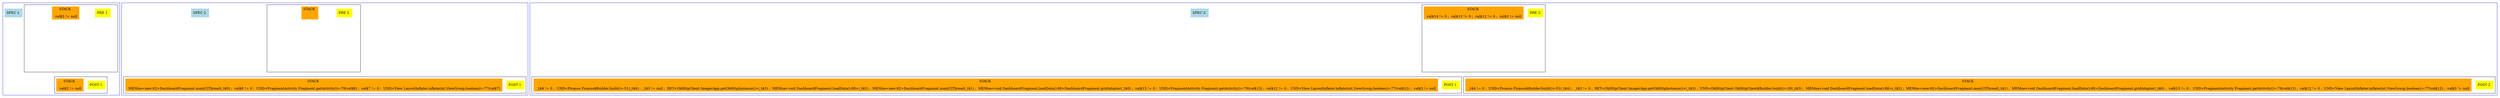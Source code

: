 #### Dotty version:  ####



digraph main { 
node [shape=box]; 

 compound = true; 

 subgraph cluster_1655 { color=blue 

 state1656L0 [label="SPEC 1 ",  style=filled, color= lightblue]

 subgraph cluster_prop_2 { color=black 

 PRE1659L0 [label="PRE 1 ",  style=filled, color= yellow]
subgraph {
 node [shape=box]; 
 state_pi_2 [label="STACK \n\n val$2 != null" color=orange style=filled]
  inv_11 [style=invis]
  inv_111 [style=invis]
  inv_1111 [style=invis]
  inv_12 [style=invis]
  inv_122 [style=invis]
  inv_1222 [style=invis]
  inv_13 [style=invis]
  inv_133 [style=invis]
  inv_1333 [style=invis]
  inv_14 [style=invis]
  inv_144 [style=invis]
  inv_1444 [style=invis]
  state_pi_2 -> inv_11 [style=invis]
  inv_11 -> inv_111 [style=invis]
  inv_111 -> inv_1111 [style=invis]
  state_pi_2 -> inv_12 [style=invis]
  inv_12 -> inv_122 [style=invis]
  inv_122 -> inv_1222 [style=invis]
  state_pi_2 -> inv_13 [style=invis]
  inv_13 -> inv_133 [style=invis]
  inv_133 -> inv_1333 [style=invis]
  state_pi_2 -> inv_14 [style=invis]
  inv_14 -> inv_144 [style=invis]
  inv_144 -> inv_1444 [style=invis]
}

 } 

 subgraph cluster_prop_3 { color=black 

 POST1668L0 [label="POST 1 ",  style=filled, color= yellow]
subgraph {
 node [shape=box]; 
 state_pi_3 [label="STACK \n\n val$2 != null" color=orange style=filled]
}

 } 
  inv_1111 -> state_pi_3 [style=invis]
  inv_1222 -> state_pi_3 [style=invis]
  inv_1333 -> state_pi_3 [style=invis]
  inv_1444 -> state_pi_3 [style=invis]

 } 

 subgraph cluster_1677 { color=blue 

 state1678L0 [label="SPEC 2 ",  style=filled, color= lightblue]

 subgraph cluster_prop_5 { color=black 

 PRE1681L0 [label="PRE 2 ",  style=filled, color= yellow]
subgraph {
 node [shape=box]; 
 state_pi_5 [label="STACK \n\n " color=orange style=filled]
  inv_21 [style=invis]
  inv_211 [style=invis]
  inv_2111 [style=invis]
  inv_22 [style=invis]
  inv_222 [style=invis]
  inv_2222 [style=invis]
  inv_23 [style=invis]
  inv_233 [style=invis]
  inv_2333 [style=invis]
  inv_24 [style=invis]
  inv_244 [style=invis]
  inv_2444 [style=invis]
  state_pi_5 -> inv_21 [style=invis]
  inv_21 -> inv_211 [style=invis]
  inv_211 -> inv_2111 [style=invis]
  state_pi_5 -> inv_22 [style=invis]
  inv_22 -> inv_222 [style=invis]
  inv_222 -> inv_2222 [style=invis]
  state_pi_5 -> inv_23 [style=invis]
  inv_23 -> inv_233 [style=invis]
  inv_233 -> inv_2333 [style=invis]
  state_pi_5 -> inv_24 [style=invis]
  inv_24 -> inv_244 [style=invis]
  inv_244 -> inv_2444 [style=invis]
}

 } 

 subgraph cluster_prop_6 { color=black 

 POST1694L0 [label="POST 1 ",  style=filled, color= yellow]
subgraph {
 node [shape=box]; 
 state_pi_6 [label="STACK \n\n MEMne<new:82>DashboardFragment.mainUIThread(_t$0) ;  val$8 != 0 ;  UND<FragmentActivity Fragment.getActivity()>:79(val$8) ;  val$7 != 0 ;  UND<View LayoutInflater.inflate(int,ViewGroup,boolean)>:77(val$7)" color=orange style=filled]
}

 } 
  inv_2111 -> state_pi_6 [style=invis]
  inv_2222 -> state_pi_6 [style=invis]
  inv_2333 -> state_pi_6 [style=invis]
  inv_2444 -> state_pi_6 [style=invis]

 } 

 subgraph cluster_1715 { color=blue 

 state1716L0 [label="SPEC 3 ",  style=filled, color= lightblue]

 subgraph cluster_prop_8 { color=black 

 PRE1719L0 [label="PRE 3 ",  style=filled, color= yellow]
subgraph {
 node [shape=box]; 
 state_pi_8 [label="STACK \n\n val$14 != 0 ;  val$13 != 0 ;  val$12 != 0 ;  val$3 != null" color=orange style=filled]
  inv_31 [style=invis]
  inv_311 [style=invis]
  inv_3111 [style=invis]
  inv_32 [style=invis]
  inv_322 [style=invis]
  inv_3222 [style=invis]
  inv_33 [style=invis]
  inv_333 [style=invis]
  inv_3333 [style=invis]
  inv_34 [style=invis]
  inv_344 [style=invis]
  inv_3444 [style=invis]
  state_pi_8 -> inv_31 [style=invis]
  inv_31 -> inv_311 [style=invis]
  inv_311 -> inv_3111 [style=invis]
  state_pi_8 -> inv_32 [style=invis]
  inv_32 -> inv_322 [style=invis]
  inv_322 -> inv_3222 [style=invis]
  state_pi_8 -> inv_33 [style=invis]
  inv_33 -> inv_333 [style=invis]
  inv_333 -> inv_3333 [style=invis]
  state_pi_8 -> inv_34 [style=invis]
  inv_34 -> inv_344 [style=invis]
  inv_344 -> inv_3444 [style=invis]
}

 } 

 subgraph cluster_prop_9 { color=black 

 POST1739L0 [label="POST 1 ",  style=filled, color= yellow]
subgraph {
 node [shape=box]; 
 state_pi_9 [label="STACK \n\n _t$4 != 0 ;  UND<Picasso Picasso$Builder.build()>:51(_t$4) ;  _t$3 != null ;  RET<OkHttpClient ImagerApp.getOkHttpInstance()>(_t$3) ;  MEMna<void DashboardFragment.loadData():88>(_t$2) ;  MEMne<new:82>DashboardFragment.mainUIThread(_t$1) ;  MEMne<void DashboardFragment.loadData():88>DashboardFragment.gridAdapter(_t$0) ;  val$13 != 0 ;  UND<FragmentActivity Fragment.getActivity()>:79(val$13) ;  val$12 != 0 ;  UND<View LayoutInflater.inflate(int,ViewGroup,boolean)>:77(val$12) ;  val$3 != null" color=orange style=filled]
}

 } 
  inv_3111 -> state_pi_9 [style=invis]
  inv_3222 -> state_pi_9 [style=invis]
  inv_3333 -> state_pi_9 [style=invis]
  inv_3444 -> state_pi_9 [style=invis]

 subgraph cluster_prop_10 { color=black 

 POST1774L0 [label="POST 2 ",  style=filled, color= yellow]
subgraph {
 node [shape=box]; 
 state_pi_10 [label="STACK \n\n _t$4 != 0 ;  UND<Picasso Picasso$Builder.build()>:51(_t$4) ;  _t$3 != 0 ;  RET<OkHttpClient ImagerApp.getOkHttpInstance()>(_t$3) ;  UND<OkHttpClient OkHttpClient$Builder.build()>:30(_t$3) ;  MEMna<void DashboardFragment.loadData():88>(_t$2) ;  MEMne<new:82>DashboardFragment.mainUIThread(_t$1) ;  MEMne<void DashboardFragment.loadData():88>DashboardFragment.gridAdapter(_t$0) ;  val$13 != 0 ;  UND<FragmentActivity Fragment.getActivity()>:79(val$13) ;  val$12 != 0 ;  UND<View LayoutInflater.inflate(int,ViewGroup,boolean)>:77(val$12) ;  val$3 != null" color=orange style=filled]
}

 } 
  inv_3111 -> state_pi_10 [style=invis]
  inv_3222 -> state_pi_10 [style=invis]
  inv_3333 -> state_pi_10 [style=invis]
  inv_3444 -> state_pi_10 [style=invis]

 } 

}

